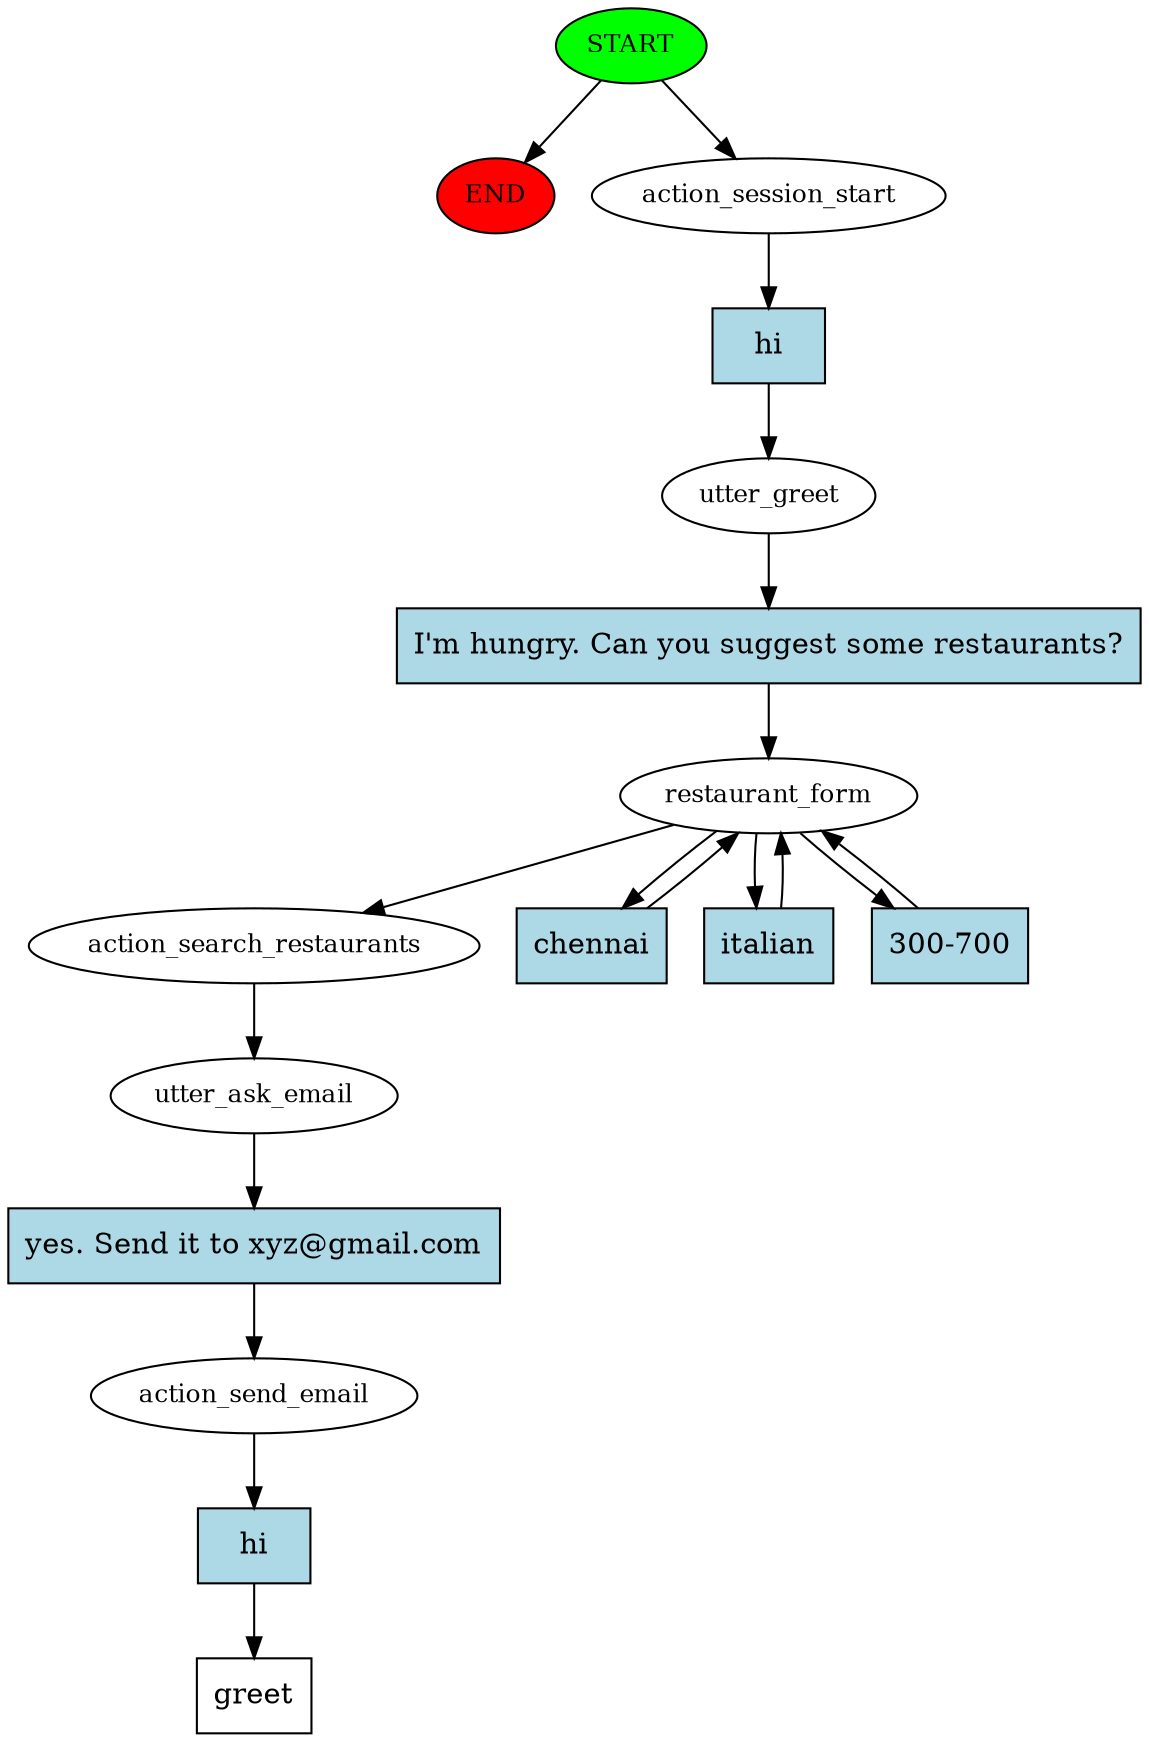 digraph  {
0 [class="start active", fillcolor=green, fontsize=12, label=START, style=filled];
"-1" [class=end, fillcolor=red, fontsize=12, label=END, style=filled];
1 [class=active, fontsize=12, label=action_session_start];
2 [class=active, fontsize=12, label=utter_greet];
3 [class=active, fontsize=12, label=restaurant_form];
7 [class=active, fontsize=12, label=action_search_restaurants];
8 [class=active, fontsize=12, label=utter_ask_email];
9 [class=active, fontsize=12, label=action_send_email];
10 [class="intent dashed active", label=greet, shape=rect];
11 [class="intent active", fillcolor=lightblue, label=hi, shape=rect, style=filled];
12 [class="intent active", fillcolor=lightblue, label="I'm hungry. Can you suggest some restaurants?", shape=rect, style=filled];
13 [class="intent active", fillcolor=lightblue, label=chennai, shape=rect, style=filled];
14 [class="intent active", fillcolor=lightblue, label=italian, shape=rect, style=filled];
15 [class="intent active", fillcolor=lightblue, label="300-700", shape=rect, style=filled];
16 [class="intent active", fillcolor=lightblue, label="yes. Send it to xyz@gmail.com", shape=rect, style=filled];
17 [class="intent active", fillcolor=lightblue, label=hi, shape=rect, style=filled];
0 -> "-1"  [class="", key=NONE, label=""];
0 -> 1  [class=active, key=NONE, label=""];
1 -> 11  [class=active, key=0];
2 -> 12  [class=active, key=0];
3 -> 7  [class=active, key=NONE, label=""];
3 -> 13  [class=active, key=0];
3 -> 14  [class=active, key=0];
3 -> 15  [class=active, key=0];
7 -> 8  [class=active, key=NONE, label=""];
8 -> 16  [class=active, key=0];
9 -> 17  [class=active, key=0];
11 -> 2  [class=active, key=0];
12 -> 3  [class=active, key=0];
13 -> 3  [class=active, key=0];
14 -> 3  [class=active, key=0];
15 -> 3  [class=active, key=0];
16 -> 9  [class=active, key=0];
17 -> 10  [class=active, key=0];
}
